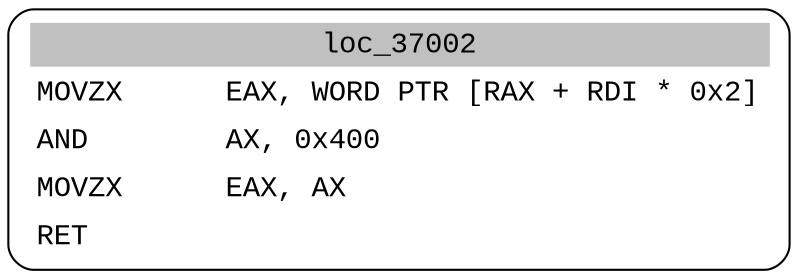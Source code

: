digraph asm_graph {
1941 [
shape="Mrecord" fontname="Courier New"label =<<table border="0" cellborder="0" cellpadding="3"><tr><td align="center" colspan="2" bgcolor="grey">loc_37002</td></tr><tr><td align="left">MOVZX      EAX, WORD PTR [RAX + RDI * 0x2]</td></tr><tr><td align="left">AND        AX, 0x400</td></tr><tr><td align="left">MOVZX      EAX, AX</td></tr><tr><td align="left">RET        </td></tr></table>> ];
}